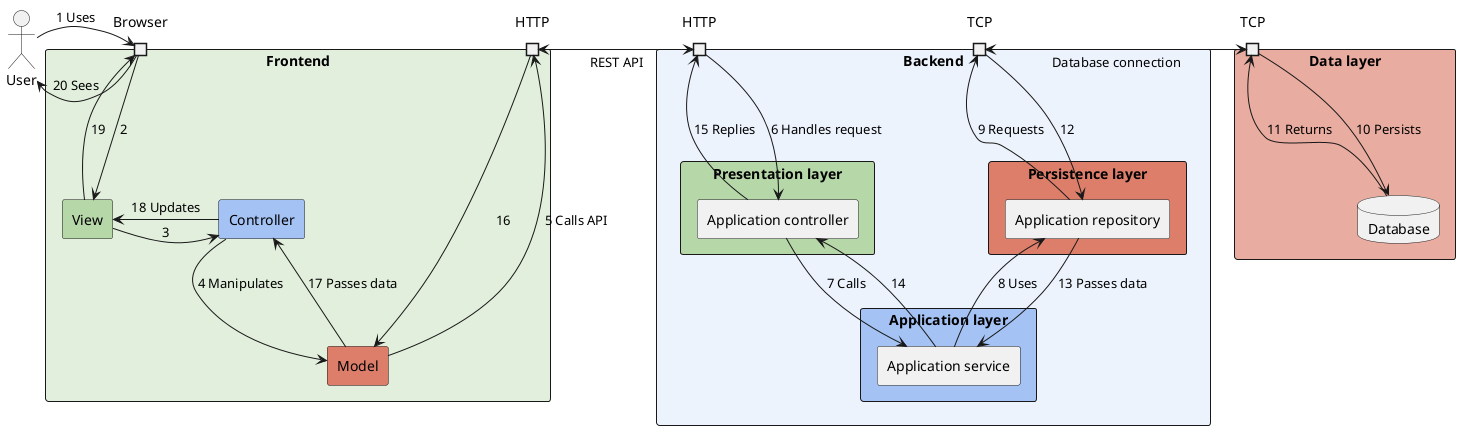 @startuml architecture

skinparam componentStyle rectangle

actor "User"

component "Frontend" %lighten("#b6d7a8", 20) {
  port "Browser" as WEB
  port "HTTP" as HTTP_F

  component "View" as FV #b6d7a8

  component "Controller" as FC #a4c2f4

  component "Model" as FM #dd7e6b
}

component "Backend" %lighten("#a4c2f4", 20) {
  port "HTTP" as HTTP_B
  port "TCP" as TCP_B

  component "Presentation layer" #b6d7a8 {
    component "Application controller" as AC
  }
  
  component "Application layer" #a4c2f4 {
    component "Application service" as AS
  }

  component "Persistence layer" #dd7e6b {
    component "Application repository" as AR
  }
}

component "Data layer" %lighten("#dd7e6b", 20) {
  port "TCP" as TCP_D

  database "Database" as DB
}

User -> WEB : 1 Uses
WEB -> FV: 2
FV -> FC : 3

FC -> FM : 4 Manipulates
FM -> HTTP_F : 5 Calls API

HTTP_F -> FM : 16
FM -down-> FC : 17 Passes data

FC -> FV : 18 Updates
FV -> WEB : 19
WEB -> User : 20 Sees


HTTP_F <-> HTTP_B : REST API


HTTP_B -> AC : 6 Handles request
AC -> AS : 7 Calls
AS -> AR : 8 Uses

AR -> TCP_B : 9 Requests
TCP_B <-> TCP_D : Database connection
TCP_D -> DB : 10 Persists
DB -> TCP_D : 11 Returns
TCP_B -> AR : 12

AR -down-> AS : 13 Passes data
AS -up-> AC : 14
AC -> HTTP_B : 15 Replies

@enduml